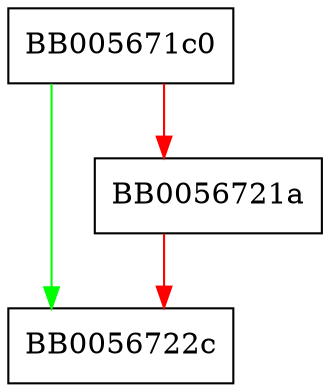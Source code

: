 digraph SMIME_read_CMS {
  node [shape="box"];
  graph [splines=ortho];
  BB005671c0 -> BB0056722c [color="green"];
  BB005671c0 -> BB0056721a [color="red"];
  BB0056721a -> BB0056722c [color="red"];
}